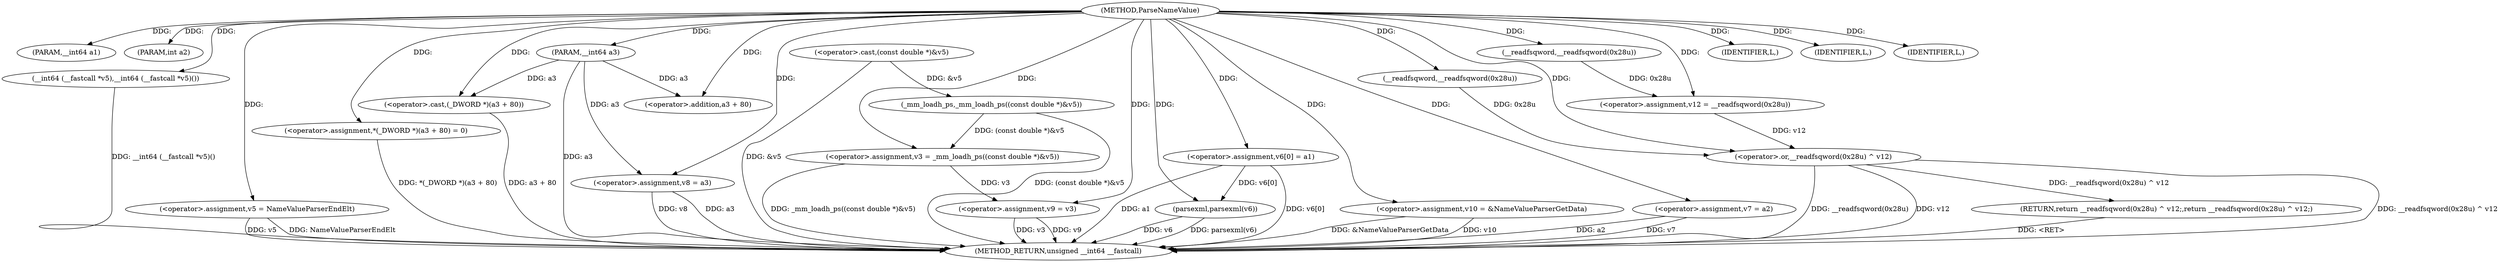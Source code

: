 digraph ParseNameValue {  
"1000110" [label = "(METHOD,ParseNameValue)" ]
"1000174" [label = "(METHOD_RETURN,unsigned __int64 __fastcall)" ]
"1000111" [label = "(PARAM,__int64 a1)" ]
"1000112" [label = "(PARAM,int a2)" ]
"1000113" [label = "(PARAM,__int64 a3)" ]
"1000116" [label = "(__int64 (__fastcall *v5),__int64 (__fastcall *v5)())" ]
"1000124" [label = "(<operator>.assignment,v12 = __readfsqword(0x28u))" ]
"1000126" [label = "(__readfsqword,__readfsqword(0x28u))" ]
"1000128" [label = "(<operator>.assignment,v5 = NameValueParserEndElt)" ]
"1000131" [label = "(IDENTIFIER,L,)" ]
"1000132" [label = "(IDENTIFIER,L,)" ]
"1000133" [label = "(<operator>.assignment,*(_DWORD *)(a3 + 80) = 0)" ]
"1000135" [label = "(<operator>.cast,(_DWORD *)(a3 + 80))" ]
"1000137" [label = "(<operator>.addition,a3 + 80)" ]
"1000141" [label = "(<operator>.assignment,v3 = _mm_loadh_ps((const double *)&v5))" ]
"1000143" [label = "(_mm_loadh_ps,_mm_loadh_ps((const double *)&v5))" ]
"1000144" [label = "(<operator>.cast,(const double *)&v5)" ]
"1000148" [label = "(<operator>.assignment,v6[0] = a1)" ]
"1000153" [label = "(<operator>.assignment,v10 = &NameValueParserGetData)" ]
"1000157" [label = "(<operator>.assignment,v7 = a2)" ]
"1000160" [label = "(<operator>.assignment,v8 = a3)" ]
"1000163" [label = "(<operator>.assignment,v9 = v3)" ]
"1000166" [label = "(IDENTIFIER,L,)" ]
"1000167" [label = "(parsexml,parsexml(v6))" ]
"1000169" [label = "(RETURN,return __readfsqword(0x28u) ^ v12;,return __readfsqword(0x28u) ^ v12;)" ]
"1000170" [label = "(<operator>.or,__readfsqword(0x28u) ^ v12)" ]
"1000171" [label = "(__readfsqword,__readfsqword(0x28u))" ]
  "1000148" -> "1000174"  [ label = "DDG: a1"] 
  "1000148" -> "1000174"  [ label = "DDG: v6[0]"] 
  "1000157" -> "1000174"  [ label = "DDG: a2"] 
  "1000170" -> "1000174"  [ label = "DDG: __readfsqword(0x28u) ^ v12"] 
  "1000170" -> "1000174"  [ label = "DDG: __readfsqword(0x28u)"] 
  "1000163" -> "1000174"  [ label = "DDG: v9"] 
  "1000167" -> "1000174"  [ label = "DDG: parsexml(v6)"] 
  "1000143" -> "1000174"  [ label = "DDG: (const double *)&v5"] 
  "1000160" -> "1000174"  [ label = "DDG: v8"] 
  "1000141" -> "1000174"  [ label = "DDG: _mm_loadh_ps((const double *)&v5)"] 
  "1000113" -> "1000174"  [ label = "DDG: a3"] 
  "1000128" -> "1000174"  [ label = "DDG: NameValueParserEndElt"] 
  "1000135" -> "1000174"  [ label = "DDG: a3 + 80"] 
  "1000133" -> "1000174"  [ label = "DDG: *(_DWORD *)(a3 + 80)"] 
  "1000153" -> "1000174"  [ label = "DDG: &NameValueParserGetData"] 
  "1000157" -> "1000174"  [ label = "DDG: v7"] 
  "1000116" -> "1000174"  [ label = "DDG: __int64 (__fastcall *v5)()"] 
  "1000170" -> "1000174"  [ label = "DDG: v12"] 
  "1000128" -> "1000174"  [ label = "DDG: v5"] 
  "1000153" -> "1000174"  [ label = "DDG: v10"] 
  "1000144" -> "1000174"  [ label = "DDG: &v5"] 
  "1000167" -> "1000174"  [ label = "DDG: v6"] 
  "1000163" -> "1000174"  [ label = "DDG: v3"] 
  "1000160" -> "1000174"  [ label = "DDG: a3"] 
  "1000169" -> "1000174"  [ label = "DDG: <RET>"] 
  "1000110" -> "1000111"  [ label = "DDG: "] 
  "1000110" -> "1000112"  [ label = "DDG: "] 
  "1000110" -> "1000113"  [ label = "DDG: "] 
  "1000110" -> "1000116"  [ label = "DDG: "] 
  "1000126" -> "1000124"  [ label = "DDG: 0x28u"] 
  "1000110" -> "1000124"  [ label = "DDG: "] 
  "1000110" -> "1000126"  [ label = "DDG: "] 
  "1000110" -> "1000128"  [ label = "DDG: "] 
  "1000110" -> "1000131"  [ label = "DDG: "] 
  "1000110" -> "1000132"  [ label = "DDG: "] 
  "1000110" -> "1000133"  [ label = "DDG: "] 
  "1000113" -> "1000135"  [ label = "DDG: a3"] 
  "1000110" -> "1000135"  [ label = "DDG: "] 
  "1000113" -> "1000137"  [ label = "DDG: a3"] 
  "1000110" -> "1000137"  [ label = "DDG: "] 
  "1000143" -> "1000141"  [ label = "DDG: (const double *)&v5"] 
  "1000110" -> "1000141"  [ label = "DDG: "] 
  "1000144" -> "1000143"  [ label = "DDG: &v5"] 
  "1000110" -> "1000148"  [ label = "DDG: "] 
  "1000110" -> "1000153"  [ label = "DDG: "] 
  "1000110" -> "1000157"  [ label = "DDG: "] 
  "1000113" -> "1000160"  [ label = "DDG: a3"] 
  "1000110" -> "1000160"  [ label = "DDG: "] 
  "1000141" -> "1000163"  [ label = "DDG: v3"] 
  "1000110" -> "1000163"  [ label = "DDG: "] 
  "1000110" -> "1000166"  [ label = "DDG: "] 
  "1000148" -> "1000167"  [ label = "DDG: v6[0]"] 
  "1000110" -> "1000167"  [ label = "DDG: "] 
  "1000170" -> "1000169"  [ label = "DDG: __readfsqword(0x28u) ^ v12"] 
  "1000171" -> "1000170"  [ label = "DDG: 0x28u"] 
  "1000110" -> "1000171"  [ label = "DDG: "] 
  "1000124" -> "1000170"  [ label = "DDG: v12"] 
  "1000110" -> "1000170"  [ label = "DDG: "] 
}
